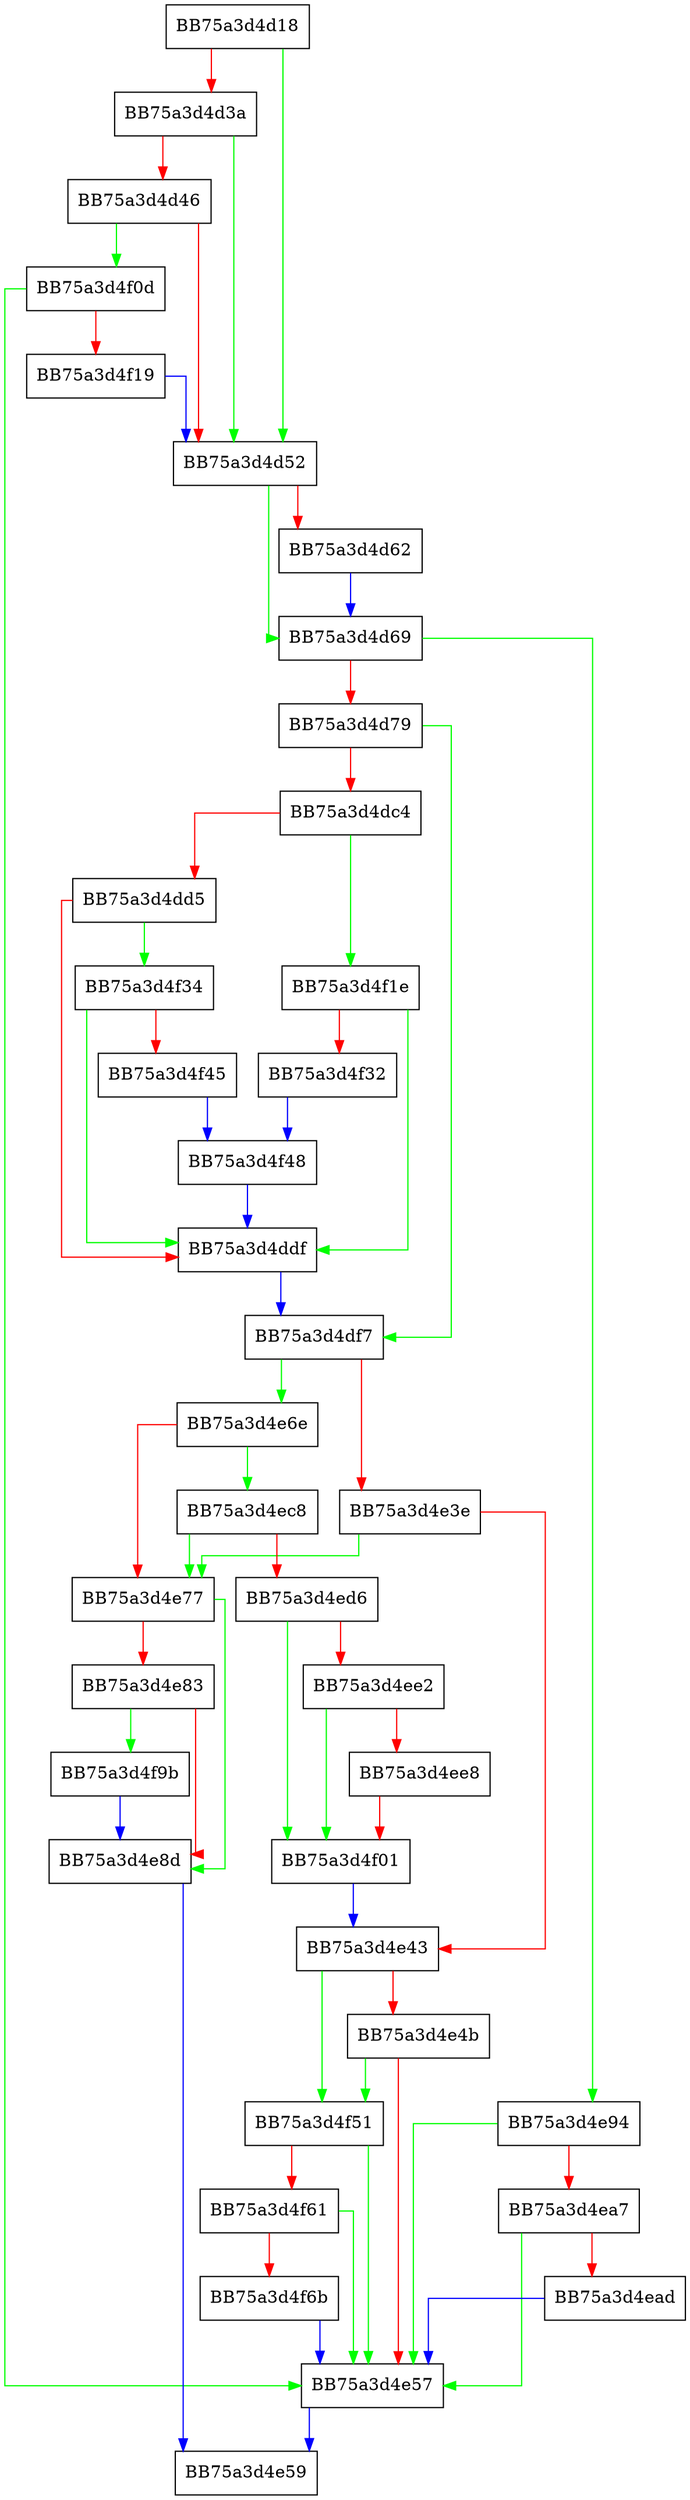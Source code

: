 digraph nUFSP_IsMine {
  node [shape="box"];
  graph [splines=ortho];
  BB75a3d4d18 -> BB75a3d4d52 [color="green"];
  BB75a3d4d18 -> BB75a3d4d3a [color="red"];
  BB75a3d4d3a -> BB75a3d4d52 [color="green"];
  BB75a3d4d3a -> BB75a3d4d46 [color="red"];
  BB75a3d4d46 -> BB75a3d4f0d [color="green"];
  BB75a3d4d46 -> BB75a3d4d52 [color="red"];
  BB75a3d4d52 -> BB75a3d4d69 [color="green"];
  BB75a3d4d52 -> BB75a3d4d62 [color="red"];
  BB75a3d4d62 -> BB75a3d4d69 [color="blue"];
  BB75a3d4d69 -> BB75a3d4e94 [color="green"];
  BB75a3d4d69 -> BB75a3d4d79 [color="red"];
  BB75a3d4d79 -> BB75a3d4df7 [color="green"];
  BB75a3d4d79 -> BB75a3d4dc4 [color="red"];
  BB75a3d4dc4 -> BB75a3d4f1e [color="green"];
  BB75a3d4dc4 -> BB75a3d4dd5 [color="red"];
  BB75a3d4dd5 -> BB75a3d4f34 [color="green"];
  BB75a3d4dd5 -> BB75a3d4ddf [color="red"];
  BB75a3d4ddf -> BB75a3d4df7 [color="blue"];
  BB75a3d4df7 -> BB75a3d4e6e [color="green"];
  BB75a3d4df7 -> BB75a3d4e3e [color="red"];
  BB75a3d4e3e -> BB75a3d4e77 [color="green"];
  BB75a3d4e3e -> BB75a3d4e43 [color="red"];
  BB75a3d4e43 -> BB75a3d4f51 [color="green"];
  BB75a3d4e43 -> BB75a3d4e4b [color="red"];
  BB75a3d4e4b -> BB75a3d4f51 [color="green"];
  BB75a3d4e4b -> BB75a3d4e57 [color="red"];
  BB75a3d4e57 -> BB75a3d4e59 [color="blue"];
  BB75a3d4e6e -> BB75a3d4ec8 [color="green"];
  BB75a3d4e6e -> BB75a3d4e77 [color="red"];
  BB75a3d4e77 -> BB75a3d4e8d [color="green"];
  BB75a3d4e77 -> BB75a3d4e83 [color="red"];
  BB75a3d4e83 -> BB75a3d4f9b [color="green"];
  BB75a3d4e83 -> BB75a3d4e8d [color="red"];
  BB75a3d4e8d -> BB75a3d4e59 [color="blue"];
  BB75a3d4e94 -> BB75a3d4e57 [color="green"];
  BB75a3d4e94 -> BB75a3d4ea7 [color="red"];
  BB75a3d4ea7 -> BB75a3d4e57 [color="green"];
  BB75a3d4ea7 -> BB75a3d4ead [color="red"];
  BB75a3d4ead -> BB75a3d4e57 [color="blue"];
  BB75a3d4ec8 -> BB75a3d4e77 [color="green"];
  BB75a3d4ec8 -> BB75a3d4ed6 [color="red"];
  BB75a3d4ed6 -> BB75a3d4f01 [color="green"];
  BB75a3d4ed6 -> BB75a3d4ee2 [color="red"];
  BB75a3d4ee2 -> BB75a3d4f01 [color="green"];
  BB75a3d4ee2 -> BB75a3d4ee8 [color="red"];
  BB75a3d4ee8 -> BB75a3d4f01 [color="red"];
  BB75a3d4f01 -> BB75a3d4e43 [color="blue"];
  BB75a3d4f0d -> BB75a3d4e57 [color="green"];
  BB75a3d4f0d -> BB75a3d4f19 [color="red"];
  BB75a3d4f19 -> BB75a3d4d52 [color="blue"];
  BB75a3d4f1e -> BB75a3d4ddf [color="green"];
  BB75a3d4f1e -> BB75a3d4f32 [color="red"];
  BB75a3d4f32 -> BB75a3d4f48 [color="blue"];
  BB75a3d4f34 -> BB75a3d4ddf [color="green"];
  BB75a3d4f34 -> BB75a3d4f45 [color="red"];
  BB75a3d4f45 -> BB75a3d4f48 [color="blue"];
  BB75a3d4f48 -> BB75a3d4ddf [color="blue"];
  BB75a3d4f51 -> BB75a3d4e57 [color="green"];
  BB75a3d4f51 -> BB75a3d4f61 [color="red"];
  BB75a3d4f61 -> BB75a3d4e57 [color="green"];
  BB75a3d4f61 -> BB75a3d4f6b [color="red"];
  BB75a3d4f6b -> BB75a3d4e57 [color="blue"];
  BB75a3d4f9b -> BB75a3d4e8d [color="blue"];
}